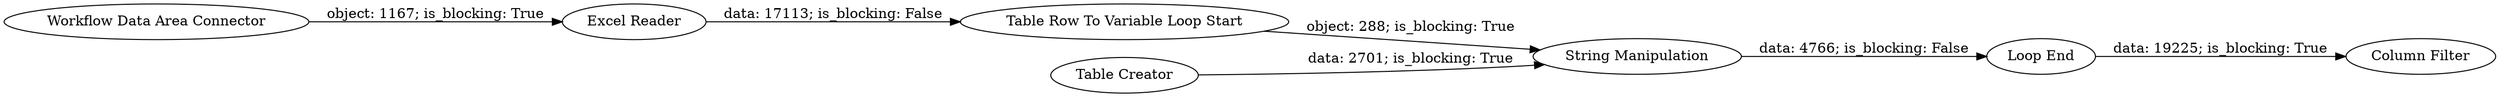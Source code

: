 digraph {
	"2511687638698538827_7" [label="Column Filter"]
	"2511687638698538827_4" [label="Table Row To Variable Loop Start"]
	"2511687638698538827_6" [label="Loop End"]
	"2511687638698538827_5" [label="String Manipulation"]
	"2511687638698538827_1" [label="Workflow Data Area Connector"]
	"2511687638698538827_3" [label="Table Creator"]
	"2511687638698538827_2" [label="Excel Reader"]
	"2511687638698538827_4" -> "2511687638698538827_5" [label="object: 288; is_blocking: True"]
	"2511687638698538827_5" -> "2511687638698538827_6" [label="data: 4766; is_blocking: False"]
	"2511687638698538827_2" -> "2511687638698538827_4" [label="data: 17113; is_blocking: False"]
	"2511687638698538827_6" -> "2511687638698538827_7" [label="data: 19225; is_blocking: True"]
	"2511687638698538827_3" -> "2511687638698538827_5" [label="data: 2701; is_blocking: True"]
	"2511687638698538827_1" -> "2511687638698538827_2" [label="object: 1167; is_blocking: True"]
	rankdir=LR
}
